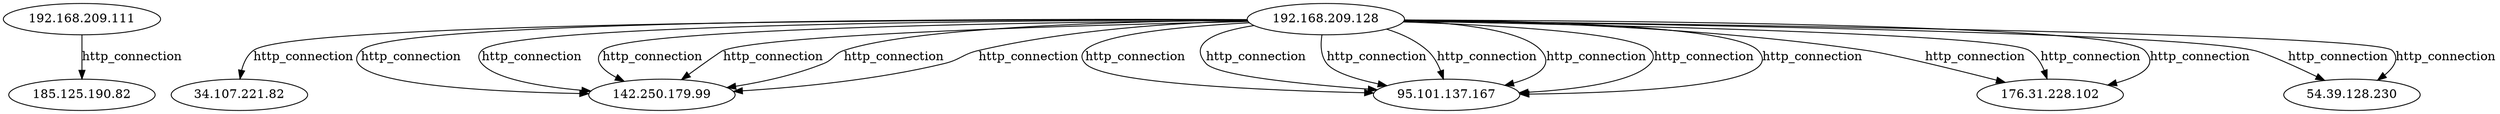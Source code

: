 digraph ZeekTraffic {
  "192.168.209.111" [degree=1, in_degree=0, out_degree=1, activity_score=0.10, total_connections=1];
  "34.107.221.82" [degree=1, in_degree=1, out_degree=0, activity_score=0.10, total_connections=1];
  "142.250.179.99" [degree=6, in_degree=6, out_degree=0, activity_score=0.47, total_connections=6];
  "95.101.137.167" [degree=7, in_degree=7, out_degree=0, activity_score=0.52, total_connections=7];
  "185.125.190.82" [degree=1, in_degree=1, out_degree=0, activity_score=0.10, total_connections=1];
  "176.31.228.102" [degree=3, in_degree=3, out_degree=0, activity_score=0.27, total_connections=3];
  "54.39.128.230" [degree=2, in_degree=2, out_degree=0, activity_score=0.19, total_connections=2];
  "192.168.209.128" [degree=19, in_degree=0, out_degree=19, activity_score=0.86, total_connections=19];
  "192.168.209.128" -> "54.39.128.230" [label="http_connection", status_msg="Found", status_code="302", response_body_len="0", version="1.1", user_agent="Debian APT-HTTP/1.3 (2.9.28)", uri="/kali/dists/kali-rolling/InRelease", host="http.kali.org", method="GET", request_body_len="0", dst_port="80", src_port="45518", timestamp="1746112504.666246", protocol="http"];
  "192.168.209.128" -> "176.31.228.102" [label="http_connection", protocol="http", resp_fuids="FzNHJb4yMEsnPMxep", timestamp="1746112505.023807", src_port="48926", dst_port="80", request_body_len="0", method="GET", uri="/kali/dists/kali-rolling/InRelease", user_agent="Debian APT-HTTP/1.3 (2.9.28)", version="1.1", resp_mime_types="text/plain", response_body_len="41480", host="archive-4.kali.org", status_code="200", status_msg="OK"];
  "192.168.209.128" -> "176.31.228.102" [label="http_connection", protocol="http", resp_fuids="FLL2542X6eahHAKEul", timestamp="1746112505.260248", src_port="48926", dst_port="80", request_body_len="0", method="GET", uri="/kali/dists/kali-rolling/main/binary-amd64/Packages.gz", user_agent="Debian APT-HTTP/1.3 (2.9.28)", version="1.1", resp_mime_types="application/x-gzip", response_body_len="20468775", host="archive-4.kali.org", status_code="200", status_msg="OK"];
  "192.168.209.128" -> "54.39.128.230" [label="http_connection", status_msg="Found", status_code="302", response_body_len="0", version="1.1", user_agent="Debian APT-HTTP/1.3 (2.9.28)", uri="/kali/pool/main/f/finalrecon/finalrecon_1.1.7-0kali2_all.deb", host="http.kali.org", method="GET", request_body_len="0", dst_port="80", src_port="60496", timestamp="1746112536.352110", protocol="http"];
  "192.168.209.128" -> "176.31.228.102" [label="http_connection", protocol="http", resp_fuids="Fcg3eOVFQ2gqQcTm4", timestamp="1746112536.672261", src_port="60672", dst_port="80", request_body_len="0", method="GET", uri="/kali/pool/main/f/finalrecon/finalrecon_1.1.7-0kali2_all.deb", user_agent="Debian APT-HTTP/1.3 (2.9.28)", version="1.1", resp_mime_types="application/x-debian-package", response_body_len="97820", host="archive-4.kali.org", status_code="200", status_msg="OK"];
  "192.168.209.128" -> "95.101.137.167" [label="http_connection", protocol="http", resp_fuids="FjQK0H22cBv0dD69Rh", timestamp="1746112623.251261", src_port="51550", dst_port="80", request_body_len="85", method="POST", uri="/", user_agent="Mozilla/5.0 (X11; Linux x86_64; rv:128.0) Gecko/20100101 Firefox/128.0", version="1.1", resp_mime_types="application/ocsp-response", response_body_len="504", host="r11.o.lencr.org", status_code="200", status_msg="OK"];
  "192.168.209.128" -> "95.101.137.167" [label="http_connection", protocol="http", resp_fuids="FdTmRW3NbHfsAvtlPg", timestamp="1746112623.251261", src_port="51534", dst_port="80", request_body_len="85", method="POST", uri="/", user_agent="Mozilla/5.0 (X11; Linux x86_64; rv:128.0) Gecko/20100101 Firefox/128.0", version="1.1", resp_mime_types="application/ocsp-response", response_body_len="504", host="r11.o.lencr.org", status_code="200", status_msg="OK"];
  "192.168.209.128" -> "95.101.137.167" [label="http_connection", protocol="http", resp_fuids="FTeRkl1BCEw1VtiN1j", timestamp="1746112623.261647", src_port="51564", dst_port="80", request_body_len="85", method="POST", uri="/", user_agent="Mozilla/5.0 (X11; Linux x86_64; rv:128.0) Gecko/20100101 Firefox/128.0", version="1.1", resp_mime_types="application/ocsp-response", response_body_len="504", host="r10.o.lencr.org", status_code="200", status_msg="OK"];
  "192.168.209.128" -> "142.250.179.99" [label="http_connection", protocol="http", resp_fuids="FiGIKeCHDtAv6cxP7", timestamp="1746112623.241804", src_port="46318", dst_port="80", request_body_len="83", method="POST", uri="/s/wr3/FIY", user_agent="Mozilla/5.0 (X11; Linux x86_64; rv:128.0) Gecko/20100101 Firefox/128.0", version="1.1", resp_mime_types="application/ocsp-response", response_body_len="471", host="o.pki.goog", status_code="200", status_msg="OK"];
  "192.168.209.128" -> "142.250.179.99" [label="http_connection", protocol="http", resp_fuids="FV7ylx326QMvs5lG38", timestamp="1746112623.240829", src_port="46308", dst_port="80", request_body_len="83", method="POST", uri="/s/wr3/FIY", user_agent="Mozilla/5.0 (X11; Linux x86_64; rv:128.0) Gecko/20100101 Firefox/128.0", version="1.1", resp_mime_types="application/ocsp-response", response_body_len="471", host="o.pki.goog", status_code="200", status_msg="OK"];
  "192.168.209.128" -> "142.250.179.99" [label="http_connection", protocol="http", resp_fuids="Fft08h3UFZoxuLd8ua", timestamp="1746112623.407811", src_port="46330", dst_port="80", request_body_len="84", method="POST", uri="/we2", user_agent="Mozilla/5.0 (X11; Linux x86_64; rv:128.0) Gecko/20100101 Firefox/128.0", version="1.1", resp_mime_types="application/ocsp-response", response_body_len="279", host="o.pki.goog", status_code="200", status_msg="OK"];
  "192.168.209.128" -> "95.101.137.167" [label="http_connection", protocol="http", resp_fuids="FkeE5f1MhKcHWYVmx2", timestamp="1746112623.437073", src_port="51564", dst_port="80", request_body_len="85", method="POST", uri="/", user_agent="Mozilla/5.0 (X11; Linux x86_64; rv:128.0) Gecko/20100101 Firefox/128.0", version="1.1", resp_mime_types="application/ocsp-response", response_body_len="504", host="r10.o.lencr.org", status_code="200", status_msg="OK"];
  "192.168.209.128" -> "34.107.221.82" [label="http_connection", protocol="http", resp_fuids="Fb0vDK3t5bUqncmjyh", timestamp="1746112623.891762", src_port="42900", dst_port="80", request_body_len="0", method="GET", uri="/success.txt?ipv4", user_agent="Mozilla/5.0 (X11; Linux x86_64; rv:128.0) Gecko/20100101 Firefox/128.0", version="1.1", response_body_len="8", host="detectportal.firefox.com", status_code="200", status_msg="OK"];
  "192.168.209.128" -> "95.101.137.167" [label="http_connection", protocol="http", resp_fuids="FqIIrC3ACJoWCyEPSd", timestamp="1746112624.938812", src_port="51574", dst_port="80", request_body_len="85", method="POST", uri="/", user_agent="Mozilla/5.0 (X11; Linux x86_64; rv:128.0) Gecko/20100101 Firefox/128.0", version="1.1", resp_mime_types="application/ocsp-response", response_body_len="504", host="r11.o.lencr.org", status_code="200", status_msg="OK"];
  "192.168.209.128" -> "142.250.179.99" [label="http_connection", protocol="http", resp_fuids="FyQJlK3wlocXrF3jy4", timestamp="1746112625.037364", src_port="46318", dst_port="80", request_body_len="84", method="POST", uri="/s/wr3/3H4", user_agent="Mozilla/5.0 (X11; Linux x86_64; rv:128.0) Gecko/20100101 Firefox/128.0", version="1.1", resp_mime_types="application/ocsp-response", response_body_len="472", host="o.pki.goog", status_code="200", status_msg="OK"];
  "192.168.209.128" -> "142.250.179.99" [label="http_connection", protocol="http", resp_fuids="FpVX343mDH2ve8HJ23", timestamp="1746112625.087516", src_port="46308", dst_port="80", request_body_len="84", method="POST", uri="/s/wr3/3H4", user_agent="Mozilla/5.0 (X11; Linux x86_64; rv:128.0) Gecko/20100101 Firefox/128.0", version="1.1", resp_mime_types="application/ocsp-response", response_body_len="472", host="o.pki.goog", status_code="200", status_msg="OK"];
  "192.168.209.128" -> "142.250.179.99" [label="http_connection", protocol="http", resp_fuids="FmYr214iUsNdzZGOS5", timestamp="1746112625.099620", src_port="46318", dst_port="80", request_body_len="84", method="POST", uri="/s/wr3/3H4", user_agent="Mozilla/5.0 (X11; Linux x86_64; rv:128.0) Gecko/20100101 Firefox/128.0", version="1.1", resp_mime_types="application/ocsp-response", response_body_len="472", host="o.pki.goog", status_code="200", status_msg="OK"];
  "192.168.209.128" -> "95.101.137.167" [label="http_connection", protocol="http", resp_fuids="FYBzZp2hNYfTcHwTq3", timestamp="1746112651.361243", src_port="51550", dst_port="80", request_body_len="85", method="POST", uri="/", user_agent="Mozilla/5.0 (X11; Linux x86_64; rv:128.0) Gecko/20100101 Firefox/128.0", version="1.1", resp_mime_types="application/ocsp-response", response_body_len="504", host="r11.o.lencr.org", status_code="200", status_msg="OK"];
  "192.168.209.128" -> "95.101.137.167" [label="http_connection", protocol="http", resp_fuids="FbYf642uBIxdjswjC3", timestamp="1746112651.528369", src_port="51564", dst_port="80", request_body_len="85", method="POST", uri="/", user_agent="Mozilla/5.0 (X11; Linux x86_64; rv:128.0) Gecko/20100101 Firefox/128.0", version="1.1", resp_mime_types="application/ocsp-response", response_body_len="504", host="r10.o.lencr.org", status_code="200", status_msg="OK"];
  "192.168.209.111" -> "185.125.190.82" [label="http_connection", protocol="http", resp_fuids="FomZNz3oiS3jlFSl32", timestamp="1746112716.573887", src_port="37896", dst_port="80", request_body_len="0", method="GET", uri="/ubuntu/dists/focal-security/InRelease", user_agent="Debian APT-HTTP/1.3 (2.0.10) non-interactive", version="1.1", resp_mime_types="text/plain", response_body_len="127799", host="security.ubuntu.com", status_code="200", status_msg="OK"];
}
